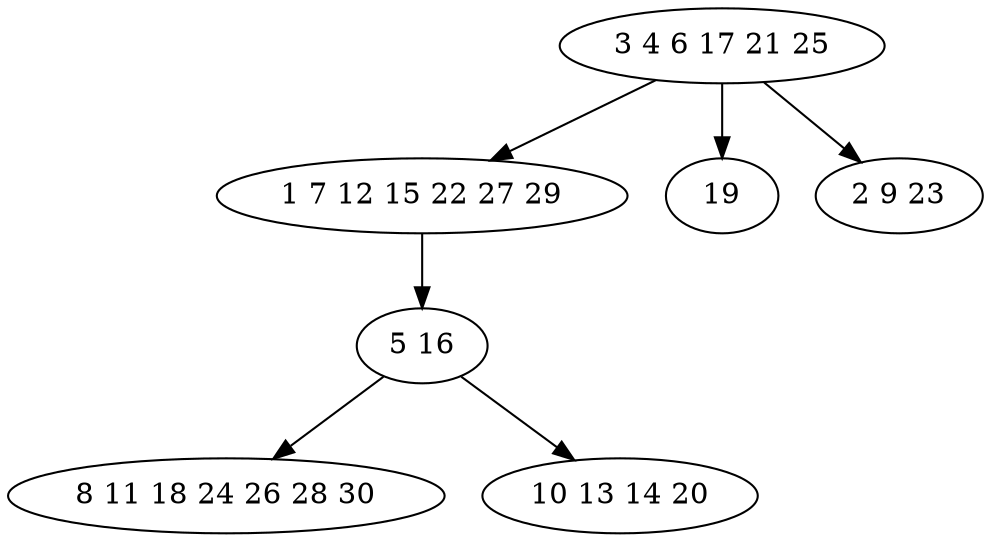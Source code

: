 digraph true_tree {
	"0" -> "1"
	"0" -> "2"
	"1" -> "3"
	"3" -> "4"
	"3" -> "5"
	"0" -> "6"
	"0" [label="3 4 6 17 21 25"];
	"1" [label="1 7 12 15 22 27 29"];
	"2" [label="19"];
	"3" [label="5 16"];
	"4" [label="8 11 18 24 26 28 30"];
	"5" [label="10 13 14 20"];
	"6" [label="2 9 23"];
}
